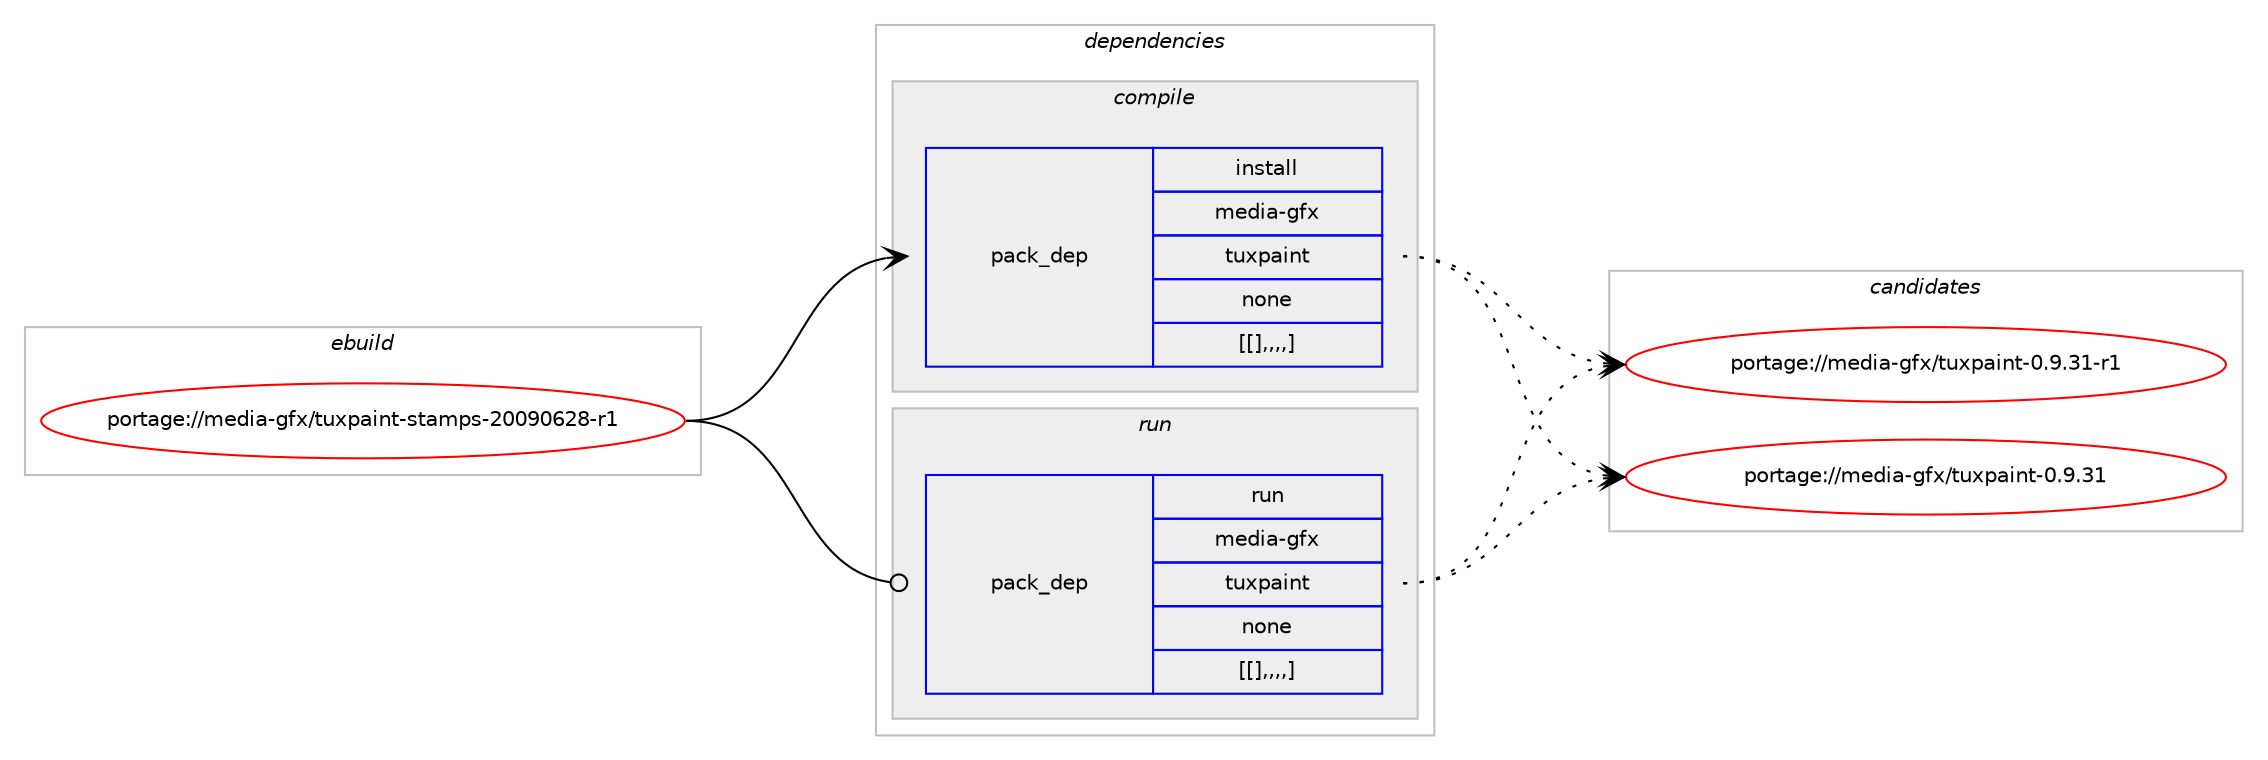 digraph prolog {

# *************
# Graph options
# *************

newrank=true;
concentrate=true;
compound=true;
graph [rankdir=LR,fontname=Helvetica,fontsize=10,ranksep=1.5];#, ranksep=2.5, nodesep=0.2];
edge  [arrowhead=vee];
node  [fontname=Helvetica,fontsize=10];

# **********
# The ebuild
# **********

subgraph cluster_leftcol {
color=gray;
label=<<i>ebuild</i>>;
id [label="portage://media-gfx/tuxpaint-stamps-20090628-r1", color=red, width=4, href="../media-gfx/tuxpaint-stamps-20090628-r1.svg"];
}

# ****************
# The dependencies
# ****************

subgraph cluster_midcol {
color=gray;
label=<<i>dependencies</i>>;
subgraph cluster_compile {
fillcolor="#eeeeee";
style=filled;
label=<<i>compile</i>>;
subgraph pack225144 {
dependency305132 [label=<<TABLE BORDER="0" CELLBORDER="1" CELLSPACING="0" CELLPADDING="4" WIDTH="220"><TR><TD ROWSPAN="6" CELLPADDING="30">pack_dep</TD></TR><TR><TD WIDTH="110">install</TD></TR><TR><TD>media-gfx</TD></TR><TR><TD>tuxpaint</TD></TR><TR><TD>none</TD></TR><TR><TD>[[],,,,]</TD></TR></TABLE>>, shape=none, color=blue];
}
id:e -> dependency305132:w [weight=20,style="solid",arrowhead="vee"];
}
subgraph cluster_compileandrun {
fillcolor="#eeeeee";
style=filled;
label=<<i>compile and run</i>>;
}
subgraph cluster_run {
fillcolor="#eeeeee";
style=filled;
label=<<i>run</i>>;
subgraph pack225145 {
dependency305133 [label=<<TABLE BORDER="0" CELLBORDER="1" CELLSPACING="0" CELLPADDING="4" WIDTH="220"><TR><TD ROWSPAN="6" CELLPADDING="30">pack_dep</TD></TR><TR><TD WIDTH="110">run</TD></TR><TR><TD>media-gfx</TD></TR><TR><TD>tuxpaint</TD></TR><TR><TD>none</TD></TR><TR><TD>[[],,,,]</TD></TR></TABLE>>, shape=none, color=blue];
}
id:e -> dependency305133:w [weight=20,style="solid",arrowhead="odot"];
}
}

# **************
# The candidates
# **************

subgraph cluster_choices {
rank=same;
color=gray;
label=<<i>candidates</i>>;

subgraph choice225144 {
color=black;
nodesep=1;
choice10910110010597451031021204711611712011297105110116454846574651494511449 [label="portage://media-gfx/tuxpaint-0.9.31-r1", color=red, width=4,href="../media-gfx/tuxpaint-0.9.31-r1.svg"];
choice1091011001059745103102120471161171201129710511011645484657465149 [label="portage://media-gfx/tuxpaint-0.9.31", color=red, width=4,href="../media-gfx/tuxpaint-0.9.31.svg"];
dependency305132:e -> choice10910110010597451031021204711611712011297105110116454846574651494511449:w [style=dotted,weight="100"];
dependency305132:e -> choice1091011001059745103102120471161171201129710511011645484657465149:w [style=dotted,weight="100"];
}
subgraph choice225145 {
color=black;
nodesep=1;
choice10910110010597451031021204711611712011297105110116454846574651494511449 [label="portage://media-gfx/tuxpaint-0.9.31-r1", color=red, width=4,href="../media-gfx/tuxpaint-0.9.31-r1.svg"];
choice1091011001059745103102120471161171201129710511011645484657465149 [label="portage://media-gfx/tuxpaint-0.9.31", color=red, width=4,href="../media-gfx/tuxpaint-0.9.31.svg"];
dependency305133:e -> choice10910110010597451031021204711611712011297105110116454846574651494511449:w [style=dotted,weight="100"];
dependency305133:e -> choice1091011001059745103102120471161171201129710511011645484657465149:w [style=dotted,weight="100"];
}
}

}
